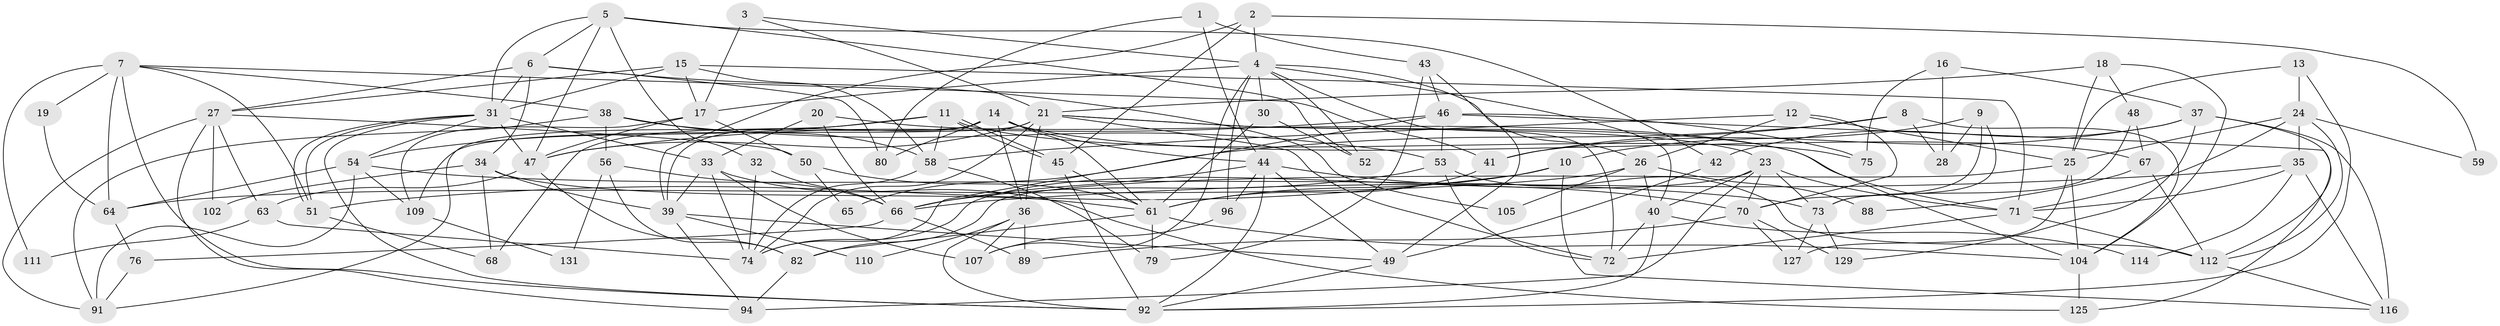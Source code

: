 // original degree distribution, {3: 0.25757575757575757, 5: 0.21212121212121213, 4: 0.29545454545454547, 2: 0.12121212121212122, 6: 0.08333333333333333, 8: 0.015151515151515152, 9: 0.007575757575757576, 7: 0.007575757575757576}
// Generated by graph-tools (version 1.1) at 2025/11/02/27/25 16:11:19]
// undirected, 92 vertices, 217 edges
graph export_dot {
graph [start="1"]
  node [color=gray90,style=filled];
  1;
  2;
  3;
  4 [super="+126"];
  5 [super="+84"];
  6 [super="+60"];
  7 [super="+57"];
  8;
  9 [super="+87"];
  10 [super="+128"];
  11 [super="+22"];
  12;
  13;
  14 [super="+85"];
  15;
  16;
  17 [super="+77"];
  18;
  19;
  20;
  21 [super="+99"];
  23 [super="+55"];
  24;
  25 [super="+29"];
  26 [super="+90"];
  27 [super="+113"];
  28;
  30;
  31 [super="+115"];
  32;
  33 [super="+83"];
  34;
  35 [super="+117"];
  36 [super="+93"];
  37 [super="+122"];
  38 [super="+121"];
  39 [super="+62"];
  40 [super="+69"];
  41;
  42;
  43;
  44 [super="+132"];
  45;
  46 [super="+106"];
  47 [super="+100"];
  48;
  49 [super="+95"];
  50;
  51;
  52;
  53;
  54 [super="+130"];
  56;
  58 [super="+97"];
  59;
  61 [super="+81"];
  63;
  64;
  65;
  66 [super="+103"];
  67;
  68;
  70 [super="+101"];
  71 [super="+86"];
  72;
  73 [super="+120"];
  74 [super="+124"];
  75 [super="+78"];
  76 [super="+119"];
  79;
  80;
  82 [super="+98"];
  88;
  89;
  91 [super="+108"];
  92 [super="+118"];
  94;
  96;
  102;
  104;
  105;
  107;
  109;
  110;
  111;
  112 [super="+123"];
  114;
  116;
  125;
  127;
  129;
  131;
  1 -- 80;
  1 -- 43;
  1 -- 44;
  2 -- 45;
  2 -- 59;
  2 -- 4;
  2 -- 39;
  3 -- 21;
  3 -- 17;
  3 -- 4;
  4 -- 107;
  4 -- 17;
  4 -- 52;
  4 -- 96;
  4 -- 40;
  4 -- 72;
  4 -- 26;
  4 -- 30;
  5 -- 6;
  5 -- 52;
  5 -- 42;
  5 -- 32;
  5 -- 47;
  5 -- 31;
  6 -- 80;
  6 -- 105;
  6 -- 27;
  6 -- 34;
  6 -- 31;
  7 -- 64;
  7 -- 19;
  7 -- 111;
  7 -- 92;
  7 -- 41;
  7 -- 51;
  7 -- 38;
  8 -- 104;
  8 -- 41;
  8 -- 28;
  8 -- 65;
  9 -- 73;
  9 -- 28;
  9 -- 70;
  9 -- 10;
  10 -- 61;
  10 -- 116;
  10 -- 51;
  11 -- 45;
  11 -- 45;
  11 -- 68;
  11 -- 75;
  11 -- 54;
  11 -- 58;
  12 -- 25;
  12 -- 70;
  12 -- 58;
  12 -- 26;
  13 -- 24;
  13 -- 25;
  13 -- 92;
  14 -- 44;
  14 -- 67;
  14 -- 80;
  14 -- 36;
  14 -- 39;
  14 -- 91;
  14 -- 61;
  15 -- 71;
  15 -- 58;
  15 -- 17;
  15 -- 27;
  15 -- 31;
  16 -- 28;
  16 -- 37;
  16 -- 75;
  17 -- 50;
  17 -- 109;
  17 -- 47;
  18 -- 25;
  18 -- 48;
  18 -- 104;
  18 -- 21;
  19 -- 64;
  20 -- 71;
  20 -- 66;
  20 -- 33;
  21 -- 72;
  21 -- 36;
  21 -- 74;
  21 -- 104;
  21 -- 109;
  21 -- 23;
  21 -- 47;
  23 -- 70;
  23 -- 71;
  23 -- 40;
  23 -- 73;
  23 -- 74;
  23 -- 94;
  24 -- 25;
  24 -- 35;
  24 -- 59;
  24 -- 71;
  24 -- 112;
  25 -- 104;
  25 -- 82;
  25 -- 127;
  26 -- 88;
  26 -- 40;
  26 -- 64;
  26 -- 105;
  27 -- 63;
  27 -- 94;
  27 -- 102;
  27 -- 91;
  27 -- 50;
  30 -- 61;
  30 -- 52;
  31 -- 51;
  31 -- 51;
  31 -- 54;
  31 -- 33;
  31 -- 92;
  31 -- 47;
  32 -- 66;
  32 -- 74;
  33 -- 107 [weight=2];
  33 -- 39;
  33 -- 74;
  33 -- 125;
  34 -- 68;
  34 -- 102;
  34 -- 39;
  34 -- 61;
  35 -- 114;
  35 -- 116;
  35 -- 71;
  35 -- 66;
  36 -- 107;
  36 -- 89;
  36 -- 110;
  36 -- 92;
  37 -- 41;
  37 -- 116 [weight=2];
  37 -- 112;
  37 -- 129;
  37 -- 42;
  38 -- 53;
  38 -- 91;
  38 -- 56;
  38 -- 58;
  39 -- 49;
  39 -- 94;
  39 -- 110;
  40 -- 72;
  40 -- 92;
  40 -- 114;
  41 -- 61;
  42 -- 49;
  43 -- 79;
  43 -- 49;
  43 -- 46;
  44 -- 96;
  44 -- 70;
  44 -- 92;
  44 -- 49 [weight=2];
  44 -- 66;
  45 -- 92;
  45 -- 61;
  46 -- 125;
  46 -- 75;
  46 -- 53;
  46 -- 47;
  46 -- 74;
  47 -- 63;
  47 -- 82;
  48 -- 73;
  48 -- 67;
  49 -- 92;
  50 -- 65;
  50 -- 61;
  51 -- 68;
  53 -- 72;
  53 -- 66;
  53 -- 112;
  54 -- 109;
  54 -- 64;
  54 -- 73;
  54 -- 91;
  56 -- 66;
  56 -- 131;
  56 -- 82;
  58 -- 79;
  58 -- 74;
  61 -- 82;
  61 -- 104;
  61 -- 79;
  63 -- 111;
  63 -- 74;
  64 -- 76;
  66 -- 76;
  66 -- 89;
  67 -- 88;
  67 -- 112;
  70 -- 89;
  70 -- 127;
  70 -- 129;
  71 -- 72;
  71 -- 112;
  73 -- 127;
  73 -- 129;
  76 -- 91;
  82 -- 94;
  96 -- 107;
  104 -- 125;
  109 -- 131;
  112 -- 116;
}
